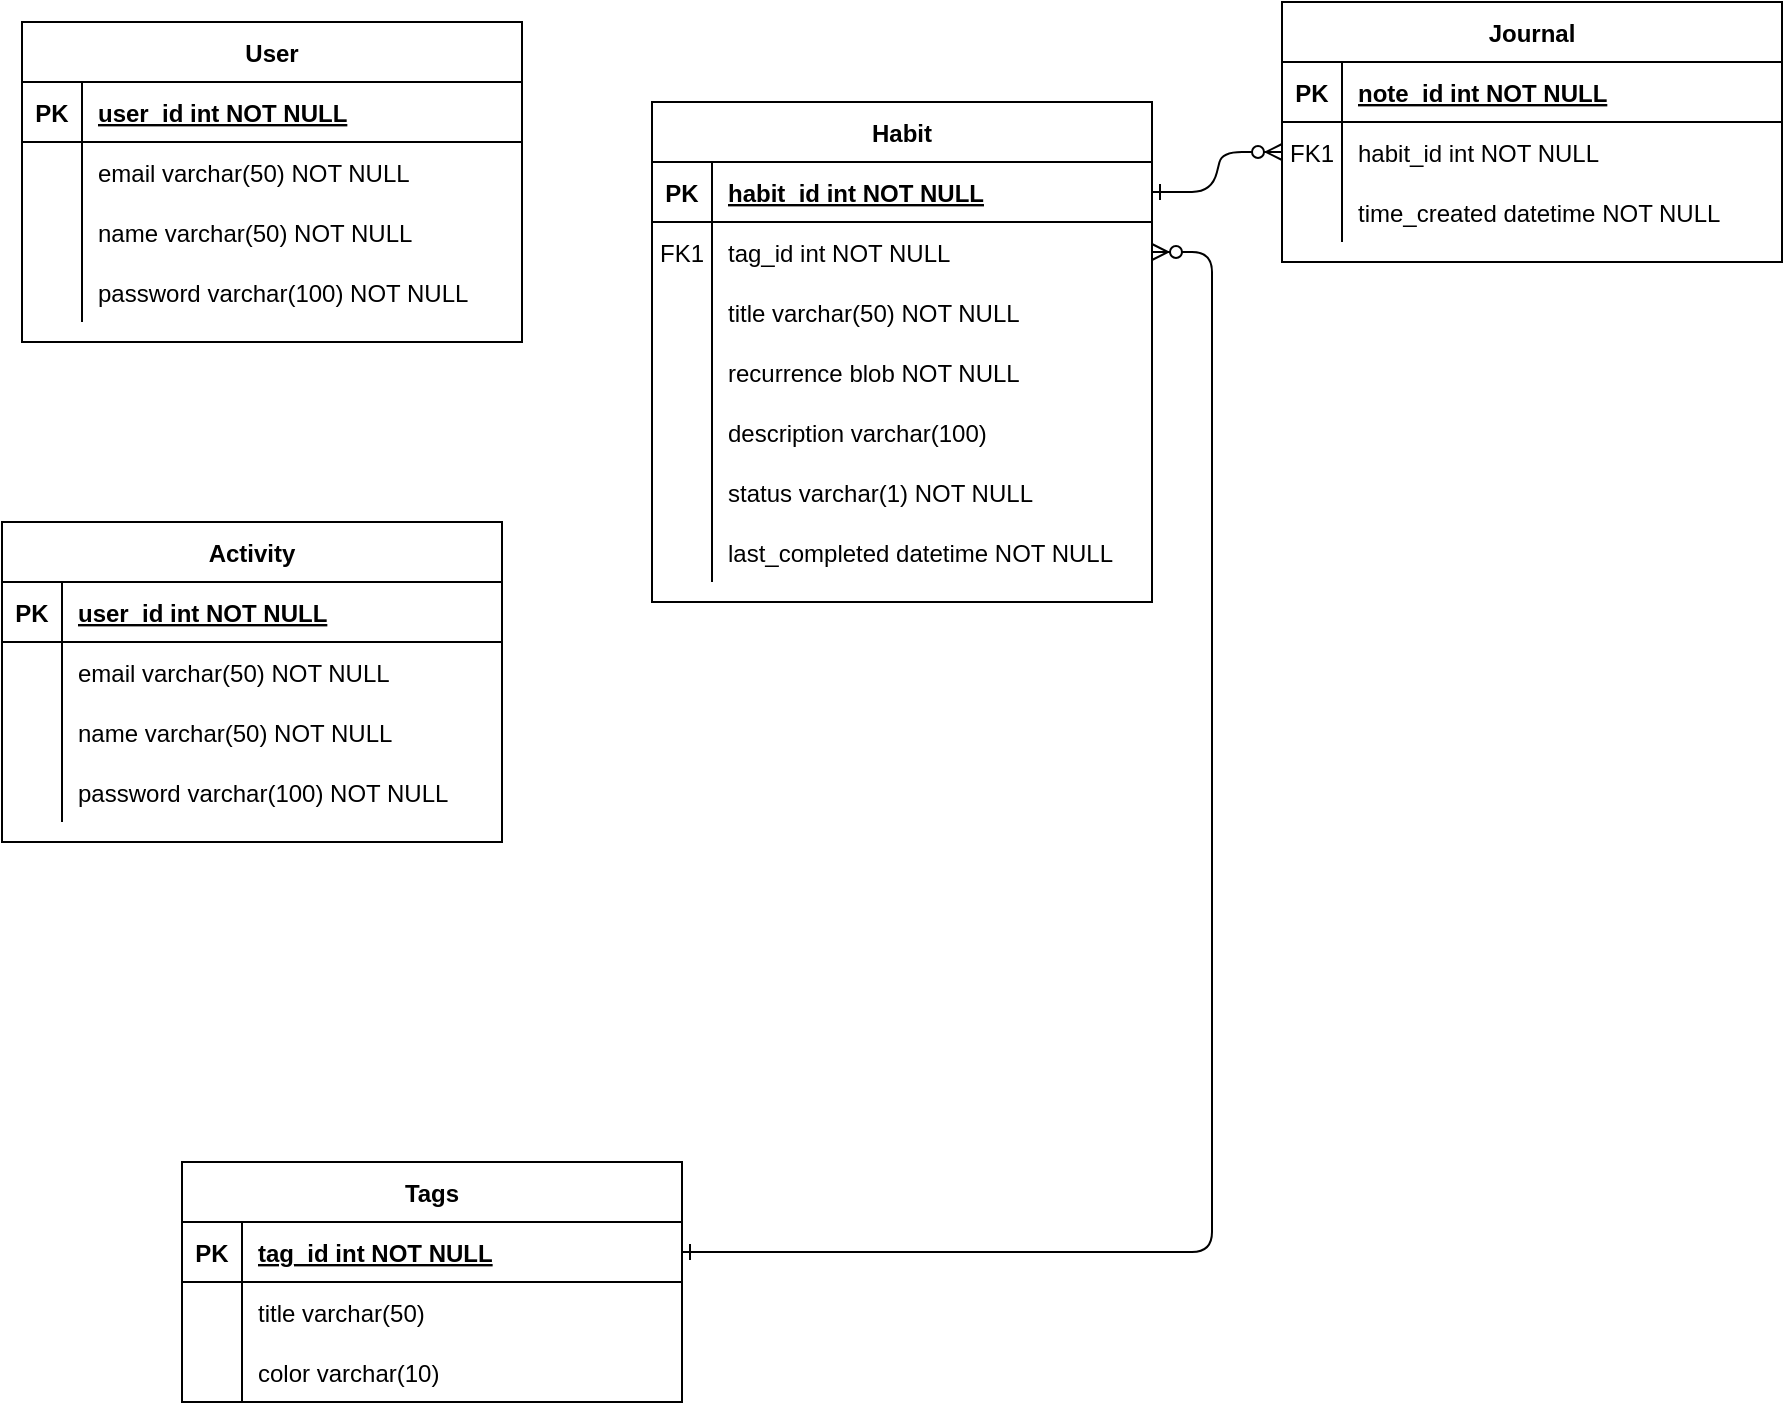 <mxfile version="13.9.8" type="github">
  <diagram id="R2lEEEUBdFMjLlhIrx00" name="Page-1">
    <mxGraphModel dx="1186" dy="773" grid="1" gridSize="10" guides="1" tooltips="1" connect="1" arrows="1" fold="1" page="1" pageScale="1" pageWidth="850" pageHeight="1100" math="0" shadow="0" extFonts="Permanent Marker^https://fonts.googleapis.com/css?family=Permanent+Marker">
      <root>
        <mxCell id="0" />
        <mxCell id="1" parent="0" />
        <mxCell id="C-vyLk0tnHw3VtMMgP7b-1" value="" style="edgeStyle=entityRelationEdgeStyle;endArrow=ERzeroToMany;startArrow=ERone;endFill=1;startFill=0;" parent="1" source="C-vyLk0tnHw3VtMMgP7b-24" target="C-vyLk0tnHw3VtMMgP7b-6" edge="1">
          <mxGeometry width="100" height="100" relative="1" as="geometry">
            <mxPoint x="340" y="720" as="sourcePoint" />
            <mxPoint x="440" y="620" as="targetPoint" />
          </mxGeometry>
        </mxCell>
        <mxCell id="C-vyLk0tnHw3VtMMgP7b-12" value="" style="edgeStyle=entityRelationEdgeStyle;endArrow=ERzeroToMany;startArrow=ERone;endFill=1;startFill=0;" parent="1" source="C-vyLk0tnHw3VtMMgP7b-3" target="C-vyLk0tnHw3VtMMgP7b-17" edge="1">
          <mxGeometry width="100" height="100" relative="1" as="geometry">
            <mxPoint x="400" y="180" as="sourcePoint" />
            <mxPoint x="460" y="205" as="targetPoint" />
          </mxGeometry>
        </mxCell>
        <mxCell id="C-vyLk0tnHw3VtMMgP7b-2" value="Habit" style="shape=table;startSize=30;container=1;collapsible=1;childLayout=tableLayout;fixedRows=1;rowLines=0;fontStyle=1;align=center;resizeLast=1;" parent="1" vertex="1">
          <mxGeometry x="425" y="80" width="250" height="250" as="geometry">
            <mxRectangle x="425" y="80" width="60" height="30" as="alternateBounds" />
          </mxGeometry>
        </mxCell>
        <mxCell id="C-vyLk0tnHw3VtMMgP7b-3" value="" style="shape=partialRectangle;collapsible=0;dropTarget=0;pointerEvents=0;fillColor=none;points=[[0,0.5],[1,0.5]];portConstraint=eastwest;top=0;left=0;right=0;bottom=1;" parent="C-vyLk0tnHw3VtMMgP7b-2" vertex="1">
          <mxGeometry y="30" width="250" height="30" as="geometry" />
        </mxCell>
        <mxCell id="C-vyLk0tnHw3VtMMgP7b-4" value="PK" style="shape=partialRectangle;overflow=hidden;connectable=0;fillColor=none;top=0;left=0;bottom=0;right=0;fontStyle=1;" parent="C-vyLk0tnHw3VtMMgP7b-3" vertex="1">
          <mxGeometry width="30" height="30" as="geometry" />
        </mxCell>
        <mxCell id="C-vyLk0tnHw3VtMMgP7b-5" value="habit_id int NOT NULL " style="shape=partialRectangle;overflow=hidden;connectable=0;fillColor=none;top=0;left=0;bottom=0;right=0;align=left;spacingLeft=6;fontStyle=5;" parent="C-vyLk0tnHw3VtMMgP7b-3" vertex="1">
          <mxGeometry x="30" width="220" height="30" as="geometry" />
        </mxCell>
        <mxCell id="C-vyLk0tnHw3VtMMgP7b-6" value="" style="shape=partialRectangle;collapsible=0;dropTarget=0;pointerEvents=0;fillColor=none;points=[[0,0.5],[1,0.5]];portConstraint=eastwest;top=0;left=0;right=0;bottom=0;" parent="C-vyLk0tnHw3VtMMgP7b-2" vertex="1">
          <mxGeometry y="60" width="250" height="30" as="geometry" />
        </mxCell>
        <mxCell id="C-vyLk0tnHw3VtMMgP7b-7" value="FK1" style="shape=partialRectangle;overflow=hidden;connectable=0;fillColor=none;top=0;left=0;bottom=0;right=0;" parent="C-vyLk0tnHw3VtMMgP7b-6" vertex="1">
          <mxGeometry width="30" height="30" as="geometry" />
        </mxCell>
        <mxCell id="C-vyLk0tnHw3VtMMgP7b-8" value="tag_id int NOT NULL" style="shape=partialRectangle;overflow=hidden;connectable=0;fillColor=none;top=0;left=0;bottom=0;right=0;align=left;spacingLeft=6;" parent="C-vyLk0tnHw3VtMMgP7b-6" vertex="1">
          <mxGeometry x="30" width="220" height="30" as="geometry" />
        </mxCell>
        <mxCell id="C-vyLk0tnHw3VtMMgP7b-9" value="" style="shape=partialRectangle;collapsible=0;dropTarget=0;pointerEvents=0;fillColor=none;points=[[0,0.5],[1,0.5]];portConstraint=eastwest;top=0;left=0;right=0;bottom=0;" parent="C-vyLk0tnHw3VtMMgP7b-2" vertex="1">
          <mxGeometry y="90" width="250" height="30" as="geometry" />
        </mxCell>
        <mxCell id="C-vyLk0tnHw3VtMMgP7b-10" value="" style="shape=partialRectangle;overflow=hidden;connectable=0;fillColor=none;top=0;left=0;bottom=0;right=0;" parent="C-vyLk0tnHw3VtMMgP7b-9" vertex="1">
          <mxGeometry width="30" height="30" as="geometry" />
        </mxCell>
        <mxCell id="C-vyLk0tnHw3VtMMgP7b-11" value="title varchar(50) NOT NULL" style="shape=partialRectangle;overflow=hidden;connectable=0;fillColor=none;top=0;left=0;bottom=0;right=0;align=left;spacingLeft=6;" parent="C-vyLk0tnHw3VtMMgP7b-9" vertex="1">
          <mxGeometry x="30" width="220" height="30" as="geometry" />
        </mxCell>
        <mxCell id="1EZ2CKbuJqeD_Ql9-ImA-26" value="" style="shape=partialRectangle;collapsible=0;dropTarget=0;pointerEvents=0;fillColor=none;points=[[0,0.5],[1,0.5]];portConstraint=eastwest;top=0;left=0;right=0;bottom=0;" vertex="1" parent="C-vyLk0tnHw3VtMMgP7b-2">
          <mxGeometry y="120" width="250" height="30" as="geometry" />
        </mxCell>
        <mxCell id="1EZ2CKbuJqeD_Ql9-ImA-27" value="" style="shape=partialRectangle;overflow=hidden;connectable=0;fillColor=none;top=0;left=0;bottom=0;right=0;" vertex="1" parent="1EZ2CKbuJqeD_Ql9-ImA-26">
          <mxGeometry width="30" height="30" as="geometry" />
        </mxCell>
        <mxCell id="1EZ2CKbuJqeD_Ql9-ImA-28" value="recurrence blob NOT NULL" style="shape=partialRectangle;overflow=hidden;connectable=0;fillColor=none;top=0;left=0;bottom=0;right=0;align=left;spacingLeft=6;" vertex="1" parent="1EZ2CKbuJqeD_Ql9-ImA-26">
          <mxGeometry x="30" width="220" height="30" as="geometry" />
        </mxCell>
        <mxCell id="1EZ2CKbuJqeD_Ql9-ImA-69" style="shape=partialRectangle;collapsible=0;dropTarget=0;pointerEvents=0;fillColor=none;points=[[0,0.5],[1,0.5]];portConstraint=eastwest;top=0;left=0;right=0;bottom=0;" vertex="1" parent="C-vyLk0tnHw3VtMMgP7b-2">
          <mxGeometry y="150" width="250" height="30" as="geometry" />
        </mxCell>
        <mxCell id="1EZ2CKbuJqeD_Ql9-ImA-70" style="shape=partialRectangle;overflow=hidden;connectable=0;fillColor=none;top=0;left=0;bottom=0;right=0;" vertex="1" parent="1EZ2CKbuJqeD_Ql9-ImA-69">
          <mxGeometry width="30" height="30" as="geometry" />
        </mxCell>
        <mxCell id="1EZ2CKbuJqeD_Ql9-ImA-71" value="description varchar(100) " style="shape=partialRectangle;overflow=hidden;connectable=0;fillColor=none;top=0;left=0;bottom=0;right=0;align=left;spacingLeft=6;" vertex="1" parent="1EZ2CKbuJqeD_Ql9-ImA-69">
          <mxGeometry x="30" width="220" height="30" as="geometry" />
        </mxCell>
        <mxCell id="1EZ2CKbuJqeD_Ql9-ImA-75" style="shape=partialRectangle;collapsible=0;dropTarget=0;pointerEvents=0;fillColor=none;points=[[0,0.5],[1,0.5]];portConstraint=eastwest;top=0;left=0;right=0;bottom=0;" vertex="1" parent="C-vyLk0tnHw3VtMMgP7b-2">
          <mxGeometry y="180" width="250" height="30" as="geometry" />
        </mxCell>
        <mxCell id="1EZ2CKbuJqeD_Ql9-ImA-76" style="shape=partialRectangle;overflow=hidden;connectable=0;fillColor=none;top=0;left=0;bottom=0;right=0;" vertex="1" parent="1EZ2CKbuJqeD_Ql9-ImA-75">
          <mxGeometry width="30" height="30" as="geometry" />
        </mxCell>
        <mxCell id="1EZ2CKbuJqeD_Ql9-ImA-77" value="status varchar(1) NOT NULL" style="shape=partialRectangle;overflow=hidden;connectable=0;fillColor=none;top=0;left=0;bottom=0;right=0;align=left;spacingLeft=6;" vertex="1" parent="1EZ2CKbuJqeD_Ql9-ImA-75">
          <mxGeometry x="30" width="220" height="30" as="geometry" />
        </mxCell>
        <mxCell id="1EZ2CKbuJqeD_Ql9-ImA-78" style="shape=partialRectangle;collapsible=0;dropTarget=0;pointerEvents=0;fillColor=none;points=[[0,0.5],[1,0.5]];portConstraint=eastwest;top=0;left=0;right=0;bottom=0;" vertex="1" parent="C-vyLk0tnHw3VtMMgP7b-2">
          <mxGeometry y="210" width="250" height="30" as="geometry" />
        </mxCell>
        <mxCell id="1EZ2CKbuJqeD_Ql9-ImA-79" style="shape=partialRectangle;overflow=hidden;connectable=0;fillColor=none;top=0;left=0;bottom=0;right=0;" vertex="1" parent="1EZ2CKbuJqeD_Ql9-ImA-78">
          <mxGeometry width="30" height="30" as="geometry" />
        </mxCell>
        <mxCell id="1EZ2CKbuJqeD_Ql9-ImA-80" value="last_completed datetime NOT NULL" style="shape=partialRectangle;overflow=hidden;connectable=0;fillColor=none;top=0;left=0;bottom=0;right=0;align=left;spacingLeft=6;" vertex="1" parent="1EZ2CKbuJqeD_Ql9-ImA-78">
          <mxGeometry x="30" width="220" height="30" as="geometry" />
        </mxCell>
        <mxCell id="C-vyLk0tnHw3VtMMgP7b-13" value="Journal" style="shape=table;startSize=30;container=1;collapsible=1;childLayout=tableLayout;fixedRows=1;rowLines=0;fontStyle=1;align=center;resizeLast=1;" parent="1" vertex="1">
          <mxGeometry x="740" y="30" width="250" height="130" as="geometry" />
        </mxCell>
        <mxCell id="C-vyLk0tnHw3VtMMgP7b-14" value="" style="shape=partialRectangle;collapsible=0;dropTarget=0;pointerEvents=0;fillColor=none;points=[[0,0.5],[1,0.5]];portConstraint=eastwest;top=0;left=0;right=0;bottom=1;" parent="C-vyLk0tnHw3VtMMgP7b-13" vertex="1">
          <mxGeometry y="30" width="250" height="30" as="geometry" />
        </mxCell>
        <mxCell id="C-vyLk0tnHw3VtMMgP7b-15" value="PK" style="shape=partialRectangle;overflow=hidden;connectable=0;fillColor=none;top=0;left=0;bottom=0;right=0;fontStyle=1;" parent="C-vyLk0tnHw3VtMMgP7b-14" vertex="1">
          <mxGeometry width="30" height="30" as="geometry" />
        </mxCell>
        <mxCell id="C-vyLk0tnHw3VtMMgP7b-16" value="note_id int NOT NULL" style="shape=partialRectangle;overflow=hidden;connectable=0;fillColor=none;top=0;left=0;bottom=0;right=0;align=left;spacingLeft=6;fontStyle=5;" parent="C-vyLk0tnHw3VtMMgP7b-14" vertex="1">
          <mxGeometry x="30" width="220" height="30" as="geometry" />
        </mxCell>
        <mxCell id="C-vyLk0tnHw3VtMMgP7b-17" value="" style="shape=partialRectangle;collapsible=0;dropTarget=0;pointerEvents=0;fillColor=none;points=[[0,0.5],[1,0.5]];portConstraint=eastwest;top=0;left=0;right=0;bottom=0;" parent="C-vyLk0tnHw3VtMMgP7b-13" vertex="1">
          <mxGeometry y="60" width="250" height="30" as="geometry" />
        </mxCell>
        <mxCell id="C-vyLk0tnHw3VtMMgP7b-18" value="FK1" style="shape=partialRectangle;overflow=hidden;connectable=0;fillColor=none;top=0;left=0;bottom=0;right=0;" parent="C-vyLk0tnHw3VtMMgP7b-17" vertex="1">
          <mxGeometry width="30" height="30" as="geometry" />
        </mxCell>
        <mxCell id="C-vyLk0tnHw3VtMMgP7b-19" value="habit_id int NOT NULL" style="shape=partialRectangle;overflow=hidden;connectable=0;fillColor=none;top=0;left=0;bottom=0;right=0;align=left;spacingLeft=6;" parent="C-vyLk0tnHw3VtMMgP7b-17" vertex="1">
          <mxGeometry x="30" width="220" height="30" as="geometry" />
        </mxCell>
        <mxCell id="C-vyLk0tnHw3VtMMgP7b-20" value="" style="shape=partialRectangle;collapsible=0;dropTarget=0;pointerEvents=0;fillColor=none;points=[[0,0.5],[1,0.5]];portConstraint=eastwest;top=0;left=0;right=0;bottom=0;" parent="C-vyLk0tnHw3VtMMgP7b-13" vertex="1">
          <mxGeometry y="90" width="250" height="30" as="geometry" />
        </mxCell>
        <mxCell id="C-vyLk0tnHw3VtMMgP7b-21" value="" style="shape=partialRectangle;overflow=hidden;connectable=0;fillColor=none;top=0;left=0;bottom=0;right=0;" parent="C-vyLk0tnHw3VtMMgP7b-20" vertex="1">
          <mxGeometry width="30" height="30" as="geometry" />
        </mxCell>
        <mxCell id="C-vyLk0tnHw3VtMMgP7b-22" value="time_created datetime NOT NULL" style="shape=partialRectangle;overflow=hidden;connectable=0;fillColor=none;top=0;left=0;bottom=0;right=0;align=left;spacingLeft=6;" parent="C-vyLk0tnHw3VtMMgP7b-20" vertex="1">
          <mxGeometry x="30" width="220" height="30" as="geometry" />
        </mxCell>
        <mxCell id="C-vyLk0tnHw3VtMMgP7b-23" value="Tags" style="shape=table;startSize=30;container=1;collapsible=1;childLayout=tableLayout;fixedRows=1;rowLines=0;fontStyle=1;align=center;resizeLast=1;" parent="1" vertex="1">
          <mxGeometry x="190" y="610" width="250" height="120" as="geometry">
            <mxRectangle x="120" y="120" width="60" height="30" as="alternateBounds" />
          </mxGeometry>
        </mxCell>
        <mxCell id="C-vyLk0tnHw3VtMMgP7b-24" value="" style="shape=partialRectangle;collapsible=0;dropTarget=0;pointerEvents=0;fillColor=none;points=[[0,0.5],[1,0.5]];portConstraint=eastwest;top=0;left=0;right=0;bottom=1;" parent="C-vyLk0tnHw3VtMMgP7b-23" vertex="1">
          <mxGeometry y="30" width="250" height="30" as="geometry" />
        </mxCell>
        <mxCell id="C-vyLk0tnHw3VtMMgP7b-25" value="PK" style="shape=partialRectangle;overflow=hidden;connectable=0;fillColor=none;top=0;left=0;bottom=0;right=0;fontStyle=1;" parent="C-vyLk0tnHw3VtMMgP7b-24" vertex="1">
          <mxGeometry width="30" height="30" as="geometry" />
        </mxCell>
        <mxCell id="C-vyLk0tnHw3VtMMgP7b-26" value="tag_id int NOT NULL " style="shape=partialRectangle;overflow=hidden;connectable=0;fillColor=none;top=0;left=0;bottom=0;right=0;align=left;spacingLeft=6;fontStyle=5;" parent="C-vyLk0tnHw3VtMMgP7b-24" vertex="1">
          <mxGeometry x="30" width="220" height="30" as="geometry" />
        </mxCell>
        <mxCell id="C-vyLk0tnHw3VtMMgP7b-27" value="" style="shape=partialRectangle;collapsible=0;dropTarget=0;pointerEvents=0;fillColor=none;points=[[0,0.5],[1,0.5]];portConstraint=eastwest;top=0;left=0;right=0;bottom=0;" parent="C-vyLk0tnHw3VtMMgP7b-23" vertex="1">
          <mxGeometry y="60" width="250" height="30" as="geometry" />
        </mxCell>
        <mxCell id="C-vyLk0tnHw3VtMMgP7b-28" value="" style="shape=partialRectangle;overflow=hidden;connectable=0;fillColor=none;top=0;left=0;bottom=0;right=0;" parent="C-vyLk0tnHw3VtMMgP7b-27" vertex="1">
          <mxGeometry width="30" height="30" as="geometry" />
        </mxCell>
        <mxCell id="C-vyLk0tnHw3VtMMgP7b-29" value="title varchar(50)" style="shape=partialRectangle;overflow=hidden;connectable=0;fillColor=none;top=0;left=0;bottom=0;right=0;align=left;spacingLeft=6;" parent="C-vyLk0tnHw3VtMMgP7b-27" vertex="1">
          <mxGeometry x="30" width="220" height="30" as="geometry" />
        </mxCell>
        <mxCell id="1EZ2CKbuJqeD_Ql9-ImA-81" style="shape=partialRectangle;collapsible=0;dropTarget=0;pointerEvents=0;fillColor=none;points=[[0,0.5],[1,0.5]];portConstraint=eastwest;top=0;left=0;right=0;bottom=0;" vertex="1" parent="C-vyLk0tnHw3VtMMgP7b-23">
          <mxGeometry y="90" width="250" height="30" as="geometry" />
        </mxCell>
        <mxCell id="1EZ2CKbuJqeD_Ql9-ImA-82" style="shape=partialRectangle;overflow=hidden;connectable=0;fillColor=none;top=0;left=0;bottom=0;right=0;" vertex="1" parent="1EZ2CKbuJqeD_Ql9-ImA-81">
          <mxGeometry width="30" height="30" as="geometry" />
        </mxCell>
        <mxCell id="1EZ2CKbuJqeD_Ql9-ImA-83" value="color varchar(10)" style="shape=partialRectangle;overflow=hidden;connectable=0;fillColor=none;top=0;left=0;bottom=0;right=0;align=left;spacingLeft=6;" vertex="1" parent="1EZ2CKbuJqeD_Ql9-ImA-81">
          <mxGeometry x="30" width="220" height="30" as="geometry" />
        </mxCell>
        <mxCell id="1EZ2CKbuJqeD_Ql9-ImA-84" value="User" style="shape=table;startSize=30;container=1;collapsible=1;childLayout=tableLayout;fixedRows=1;rowLines=0;fontStyle=1;align=center;resizeLast=1;" vertex="1" parent="1">
          <mxGeometry x="110" y="40" width="250" height="160" as="geometry" />
        </mxCell>
        <mxCell id="1EZ2CKbuJqeD_Ql9-ImA-85" value="" style="shape=partialRectangle;collapsible=0;dropTarget=0;pointerEvents=0;fillColor=none;points=[[0,0.5],[1,0.5]];portConstraint=eastwest;top=0;left=0;right=0;bottom=1;" vertex="1" parent="1EZ2CKbuJqeD_Ql9-ImA-84">
          <mxGeometry y="30" width="250" height="30" as="geometry" />
        </mxCell>
        <mxCell id="1EZ2CKbuJqeD_Ql9-ImA-86" value="PK" style="shape=partialRectangle;overflow=hidden;connectable=0;fillColor=none;top=0;left=0;bottom=0;right=0;fontStyle=1;" vertex="1" parent="1EZ2CKbuJqeD_Ql9-ImA-85">
          <mxGeometry width="30" height="30" as="geometry" />
        </mxCell>
        <mxCell id="1EZ2CKbuJqeD_Ql9-ImA-87" value="user_id int NOT NULL" style="shape=partialRectangle;overflow=hidden;connectable=0;fillColor=none;top=0;left=0;bottom=0;right=0;align=left;spacingLeft=6;fontStyle=5;" vertex="1" parent="1EZ2CKbuJqeD_Ql9-ImA-85">
          <mxGeometry x="30" width="220" height="30" as="geometry" />
        </mxCell>
        <mxCell id="1EZ2CKbuJqeD_Ql9-ImA-88" value="" style="shape=partialRectangle;collapsible=0;dropTarget=0;pointerEvents=0;fillColor=none;points=[[0,0.5],[1,0.5]];portConstraint=eastwest;top=0;left=0;right=0;bottom=0;" vertex="1" parent="1EZ2CKbuJqeD_Ql9-ImA-84">
          <mxGeometry y="60" width="250" height="30" as="geometry" />
        </mxCell>
        <mxCell id="1EZ2CKbuJqeD_Ql9-ImA-89" value="" style="shape=partialRectangle;overflow=hidden;connectable=0;fillColor=none;top=0;left=0;bottom=0;right=0;" vertex="1" parent="1EZ2CKbuJqeD_Ql9-ImA-88">
          <mxGeometry width="30" height="30" as="geometry" />
        </mxCell>
        <mxCell id="1EZ2CKbuJqeD_Ql9-ImA-90" value="email varchar(50) NOT NULL" style="shape=partialRectangle;overflow=hidden;connectable=0;fillColor=none;top=0;left=0;bottom=0;right=0;align=left;spacingLeft=6;" vertex="1" parent="1EZ2CKbuJqeD_Ql9-ImA-88">
          <mxGeometry x="30" width="220" height="30" as="geometry" />
        </mxCell>
        <mxCell id="1EZ2CKbuJqeD_Ql9-ImA-91" value="" style="shape=partialRectangle;collapsible=0;dropTarget=0;pointerEvents=0;fillColor=none;points=[[0,0.5],[1,0.5]];portConstraint=eastwest;top=0;left=0;right=0;bottom=0;" vertex="1" parent="1EZ2CKbuJqeD_Ql9-ImA-84">
          <mxGeometry y="90" width="250" height="30" as="geometry" />
        </mxCell>
        <mxCell id="1EZ2CKbuJqeD_Ql9-ImA-92" value="" style="shape=partialRectangle;overflow=hidden;connectable=0;fillColor=none;top=0;left=0;bottom=0;right=0;" vertex="1" parent="1EZ2CKbuJqeD_Ql9-ImA-91">
          <mxGeometry width="30" height="30" as="geometry" />
        </mxCell>
        <mxCell id="1EZ2CKbuJqeD_Ql9-ImA-93" value="name varchar(50) NOT NULL" style="shape=partialRectangle;overflow=hidden;connectable=0;fillColor=none;top=0;left=0;bottom=0;right=0;align=left;spacingLeft=6;" vertex="1" parent="1EZ2CKbuJqeD_Ql9-ImA-91">
          <mxGeometry x="30" width="220" height="30" as="geometry" />
        </mxCell>
        <mxCell id="1EZ2CKbuJqeD_Ql9-ImA-94" style="shape=partialRectangle;collapsible=0;dropTarget=0;pointerEvents=0;fillColor=none;points=[[0,0.5],[1,0.5]];portConstraint=eastwest;top=0;left=0;right=0;bottom=0;" vertex="1" parent="1EZ2CKbuJqeD_Ql9-ImA-84">
          <mxGeometry y="120" width="250" height="30" as="geometry" />
        </mxCell>
        <mxCell id="1EZ2CKbuJqeD_Ql9-ImA-95" style="shape=partialRectangle;overflow=hidden;connectable=0;fillColor=none;top=0;left=0;bottom=0;right=0;" vertex="1" parent="1EZ2CKbuJqeD_Ql9-ImA-94">
          <mxGeometry width="30" height="30" as="geometry" />
        </mxCell>
        <mxCell id="1EZ2CKbuJqeD_Ql9-ImA-96" value="password varchar(100) NOT NULL " style="shape=partialRectangle;overflow=hidden;connectable=0;fillColor=none;top=0;left=0;bottom=0;right=0;align=left;spacingLeft=6;" vertex="1" parent="1EZ2CKbuJqeD_Ql9-ImA-94">
          <mxGeometry x="30" width="220" height="30" as="geometry" />
        </mxCell>
        <mxCell id="1EZ2CKbuJqeD_Ql9-ImA-97" value="Activity" style="shape=table;startSize=30;container=1;collapsible=1;childLayout=tableLayout;fixedRows=1;rowLines=0;fontStyle=1;align=center;resizeLast=1;" vertex="1" parent="1">
          <mxGeometry x="100" y="290" width="250" height="160" as="geometry" />
        </mxCell>
        <mxCell id="1EZ2CKbuJqeD_Ql9-ImA-98" value="" style="shape=partialRectangle;collapsible=0;dropTarget=0;pointerEvents=0;fillColor=none;points=[[0,0.5],[1,0.5]];portConstraint=eastwest;top=0;left=0;right=0;bottom=1;" vertex="1" parent="1EZ2CKbuJqeD_Ql9-ImA-97">
          <mxGeometry y="30" width="250" height="30" as="geometry" />
        </mxCell>
        <mxCell id="1EZ2CKbuJqeD_Ql9-ImA-99" value="PK" style="shape=partialRectangle;overflow=hidden;connectable=0;fillColor=none;top=0;left=0;bottom=0;right=0;fontStyle=1;" vertex="1" parent="1EZ2CKbuJqeD_Ql9-ImA-98">
          <mxGeometry width="30" height="30" as="geometry" />
        </mxCell>
        <mxCell id="1EZ2CKbuJqeD_Ql9-ImA-100" value="user_id int NOT NULL" style="shape=partialRectangle;overflow=hidden;connectable=0;fillColor=none;top=0;left=0;bottom=0;right=0;align=left;spacingLeft=6;fontStyle=5;" vertex="1" parent="1EZ2CKbuJqeD_Ql9-ImA-98">
          <mxGeometry x="30" width="220" height="30" as="geometry" />
        </mxCell>
        <mxCell id="1EZ2CKbuJqeD_Ql9-ImA-101" value="" style="shape=partialRectangle;collapsible=0;dropTarget=0;pointerEvents=0;fillColor=none;points=[[0,0.5],[1,0.5]];portConstraint=eastwest;top=0;left=0;right=0;bottom=0;" vertex="1" parent="1EZ2CKbuJqeD_Ql9-ImA-97">
          <mxGeometry y="60" width="250" height="30" as="geometry" />
        </mxCell>
        <mxCell id="1EZ2CKbuJqeD_Ql9-ImA-102" value="" style="shape=partialRectangle;overflow=hidden;connectable=0;fillColor=none;top=0;left=0;bottom=0;right=0;" vertex="1" parent="1EZ2CKbuJqeD_Ql9-ImA-101">
          <mxGeometry width="30" height="30" as="geometry" />
        </mxCell>
        <mxCell id="1EZ2CKbuJqeD_Ql9-ImA-103" value="email varchar(50) NOT NULL" style="shape=partialRectangle;overflow=hidden;connectable=0;fillColor=none;top=0;left=0;bottom=0;right=0;align=left;spacingLeft=6;" vertex="1" parent="1EZ2CKbuJqeD_Ql9-ImA-101">
          <mxGeometry x="30" width="220" height="30" as="geometry" />
        </mxCell>
        <mxCell id="1EZ2CKbuJqeD_Ql9-ImA-104" value="" style="shape=partialRectangle;collapsible=0;dropTarget=0;pointerEvents=0;fillColor=none;points=[[0,0.5],[1,0.5]];portConstraint=eastwest;top=0;left=0;right=0;bottom=0;" vertex="1" parent="1EZ2CKbuJqeD_Ql9-ImA-97">
          <mxGeometry y="90" width="250" height="30" as="geometry" />
        </mxCell>
        <mxCell id="1EZ2CKbuJqeD_Ql9-ImA-105" value="" style="shape=partialRectangle;overflow=hidden;connectable=0;fillColor=none;top=0;left=0;bottom=0;right=0;" vertex="1" parent="1EZ2CKbuJqeD_Ql9-ImA-104">
          <mxGeometry width="30" height="30" as="geometry" />
        </mxCell>
        <mxCell id="1EZ2CKbuJqeD_Ql9-ImA-106" value="name varchar(50) NOT NULL" style="shape=partialRectangle;overflow=hidden;connectable=0;fillColor=none;top=0;left=0;bottom=0;right=0;align=left;spacingLeft=6;" vertex="1" parent="1EZ2CKbuJqeD_Ql9-ImA-104">
          <mxGeometry x="30" width="220" height="30" as="geometry" />
        </mxCell>
        <mxCell id="1EZ2CKbuJqeD_Ql9-ImA-107" style="shape=partialRectangle;collapsible=0;dropTarget=0;pointerEvents=0;fillColor=none;points=[[0,0.5],[1,0.5]];portConstraint=eastwest;top=0;left=0;right=0;bottom=0;" vertex="1" parent="1EZ2CKbuJqeD_Ql9-ImA-97">
          <mxGeometry y="120" width="250" height="30" as="geometry" />
        </mxCell>
        <mxCell id="1EZ2CKbuJqeD_Ql9-ImA-108" style="shape=partialRectangle;overflow=hidden;connectable=0;fillColor=none;top=0;left=0;bottom=0;right=0;" vertex="1" parent="1EZ2CKbuJqeD_Ql9-ImA-107">
          <mxGeometry width="30" height="30" as="geometry" />
        </mxCell>
        <mxCell id="1EZ2CKbuJqeD_Ql9-ImA-109" value="password varchar(100) NOT NULL " style="shape=partialRectangle;overflow=hidden;connectable=0;fillColor=none;top=0;left=0;bottom=0;right=0;align=left;spacingLeft=6;" vertex="1" parent="1EZ2CKbuJqeD_Ql9-ImA-107">
          <mxGeometry x="30" width="220" height="30" as="geometry" />
        </mxCell>
      </root>
    </mxGraphModel>
  </diagram>
</mxfile>
